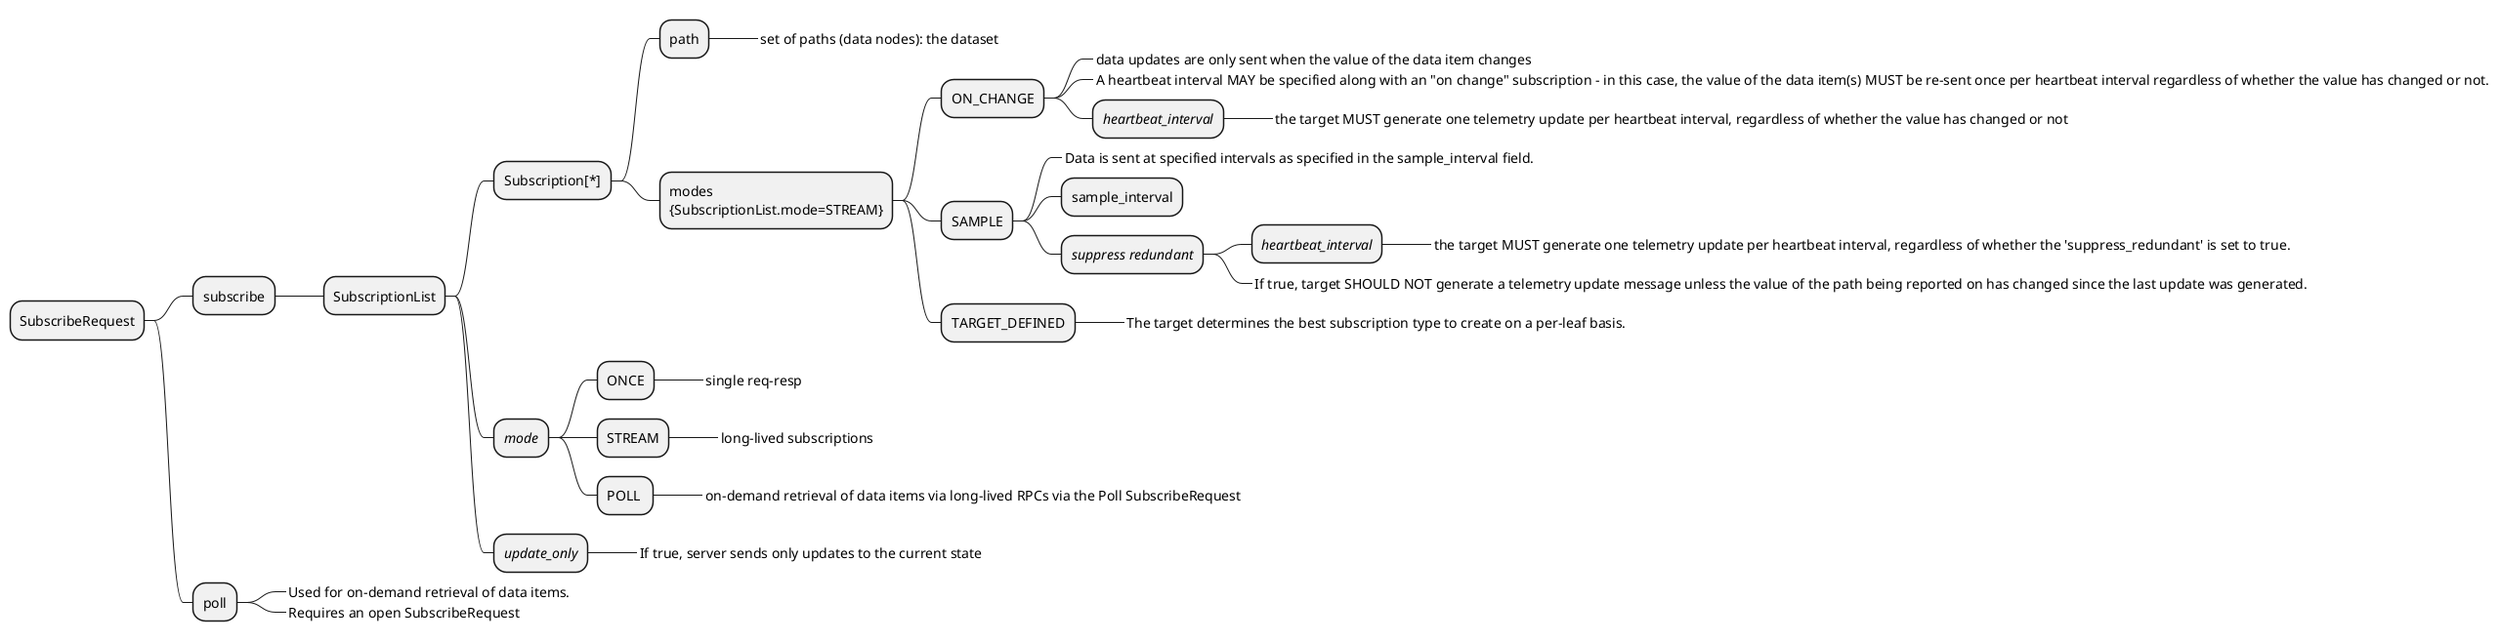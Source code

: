 @startmindmap

  * SubscribeRequest
  ** subscribe
  *** SubscriptionList
  **** Subscription[*]
  ***** path
  ******_ set of paths (data nodes): the dataset
  ***** modes\n{SubscriptionList.mode=STREAM}
  ****** ON_CHANGE
  *******_ data updates are only sent when the value of the data item changes
  *******_ A heartbeat interval MAY be specified along with an "on change" subscription - in this case, the value of the data item(s) MUST be re-sent once per heartbeat interval regardless of whether the value has changed or not.
  ******* //heartbeat_interval//
  ********_ the target MUST generate one telemetry update per heartbeat interval, regardless of whether the value has changed or not
  ****** SAMPLE
  *******_ Data is sent at specified intervals as specified in the sample_interval field.
  ******* sample_interval
  ******* //suppress redundant//
  ******** //heartbeat_interval//
  *********_ the target MUST generate one telemetry update per heartbeat interval, regardless of whether the 'suppress_redundant' is set to true.
  ********_ If true, target SHOULD NOT generate a telemetry update message unless the value of the path being reported on has changed since the last update was generated.
  ****** TARGET_DEFINED
  *******_ The target determines the best subscription type to create on a per-leaf basis.
  **** //mode//
  ***** ONCE
  ******_ single req-resp
  ***** STREAM
  ******_ long-lived subscriptions
  ***** POLL 
  ******_ on-demand retrieval of data items via long-lived RPCs via the Poll SubscribeRequest
  **** //update_only//
  *****_ If true, server sends only updates to the current state
  ** poll
  ***_ Used for on-demand retrieval of data items.
  ***_ Requires an open SubscribeRequest

@endmindmap